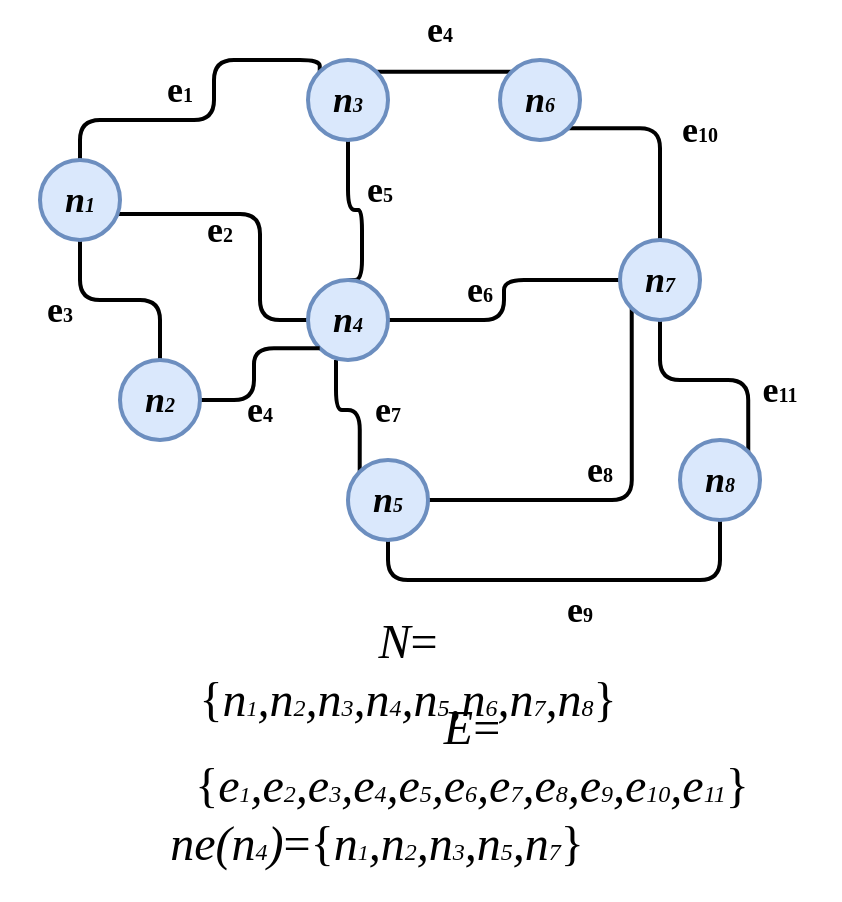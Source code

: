<mxfile version="16.6.4" type="github">
  <diagram id="aoGTGHRqVcA7QcBlC3mC" name="Page-1">
    <mxGraphModel dx="782" dy="459" grid="1" gridSize="10" guides="1" tooltips="1" connect="1" arrows="1" fold="1" page="1" pageScale="1" pageWidth="827" pageHeight="1169" math="0" shadow="0">
      <root>
        <mxCell id="0" />
        <mxCell id="1" parent="0" />
        <mxCell id="DFD6Od2kpISgR3rO5dm4-13" style="edgeStyle=orthogonalEdgeStyle;rounded=1;orthogonalLoop=1;jettySize=auto;html=1;entryX=0;entryY=0.5;entryDx=0;entryDy=0;fontSize=6;strokeColor=#000000;strokeWidth=2;endArrow=none;endFill=0;exitX=0.975;exitY=0.675;exitDx=0;exitDy=0;exitPerimeter=0;fontFamily=Times New Roman;fontStyle=2" edge="1" parent="1" source="DFD6Od2kpISgR3rO5dm4-1" target="DFD6Od2kpISgR3rO5dm4-6">
          <mxGeometry relative="1" as="geometry">
            <mxPoint x="350" y="230" as="sourcePoint" />
            <Array as="points">
              <mxPoint x="370" y="267" />
              <mxPoint x="370" y="320" />
            </Array>
          </mxGeometry>
        </mxCell>
        <mxCell id="DFD6Od2kpISgR3rO5dm4-15" style="edgeStyle=orthogonalEdgeStyle;rounded=1;orthogonalLoop=1;jettySize=auto;html=1;exitX=0.5;exitY=1;exitDx=0;exitDy=0;fontSize=6;endArrow=none;endFill=0;strokeColor=#000000;strokeWidth=2;fontFamily=Times New Roman;fontStyle=2" edge="1" parent="1" source="DFD6Od2kpISgR3rO5dm4-1" target="DFD6Od2kpISgR3rO5dm4-8">
          <mxGeometry relative="1" as="geometry" />
        </mxCell>
        <mxCell id="DFD6Od2kpISgR3rO5dm4-17" style="edgeStyle=orthogonalEdgeStyle;rounded=1;orthogonalLoop=1;jettySize=auto;html=1;exitX=0.5;exitY=0;exitDx=0;exitDy=0;entryX=0;entryY=0;entryDx=0;entryDy=0;fontSize=6;endArrow=none;endFill=0;strokeColor=#000000;strokeWidth=2;fontFamily=Times New Roman;fontStyle=2" edge="1" parent="1" source="DFD6Od2kpISgR3rO5dm4-1" target="DFD6Od2kpISgR3rO5dm4-5">
          <mxGeometry relative="1" as="geometry">
            <Array as="points">
              <mxPoint x="280" y="220" />
              <mxPoint x="347" y="220" />
              <mxPoint x="347" y="190" />
              <mxPoint x="400" y="190" />
            </Array>
          </mxGeometry>
        </mxCell>
        <mxCell id="DFD6Od2kpISgR3rO5dm4-1" value="&lt;font&gt;&lt;b&gt;&lt;font style=&quot;font-size: 18px&quot;&gt;n&lt;font style=&quot;font-size: 10px&quot;&gt;1&lt;/font&gt;&lt;/font&gt;&lt;/b&gt;&lt;/font&gt;" style="ellipse;whiteSpace=wrap;html=1;aspect=fixed;fontSize=6;strokeColor=#6c8ebf;strokeWidth=2;fillColor=#dae8fc;fontFamily=Times New Roman;fontStyle=2" vertex="1" parent="1">
          <mxGeometry x="260" y="240" width="40" height="40" as="geometry" />
        </mxCell>
        <mxCell id="DFD6Od2kpISgR3rO5dm4-20" style="edgeStyle=orthogonalEdgeStyle;rounded=1;orthogonalLoop=1;jettySize=auto;html=1;exitX=0;exitY=0;exitDx=0;exitDy=0;entryX=0.35;entryY=1;entryDx=0;entryDy=0;entryPerimeter=0;fontSize=6;endArrow=none;endFill=0;strokeColor=#000000;strokeWidth=2;fontFamily=Times New Roman;fontStyle=2" edge="1" parent="1" source="DFD6Od2kpISgR3rO5dm4-4" target="DFD6Od2kpISgR3rO5dm4-6">
          <mxGeometry relative="1" as="geometry" />
        </mxCell>
        <mxCell id="DFD6Od2kpISgR3rO5dm4-23" style="edgeStyle=orthogonalEdgeStyle;rounded=1;orthogonalLoop=1;jettySize=auto;html=1;exitX=1;exitY=0.5;exitDx=0;exitDy=0;entryX=0;entryY=1;entryDx=0;entryDy=0;fontSize=6;endArrow=none;endFill=0;strokeColor=#000000;strokeWidth=2;fontFamily=Times New Roman;fontStyle=2" edge="1" parent="1" source="DFD6Od2kpISgR3rO5dm4-4" target="DFD6Od2kpISgR3rO5dm4-9">
          <mxGeometry relative="1" as="geometry" />
        </mxCell>
        <mxCell id="DFD6Od2kpISgR3rO5dm4-25" style="edgeStyle=orthogonalEdgeStyle;rounded=1;orthogonalLoop=1;jettySize=auto;html=1;exitX=0.5;exitY=1;exitDx=0;exitDy=0;entryX=0.5;entryY=1;entryDx=0;entryDy=0;fontSize=6;endArrow=none;endFill=0;strokeColor=#000000;strokeWidth=2;fontFamily=Times New Roman;fontStyle=2" edge="1" parent="1" source="DFD6Od2kpISgR3rO5dm4-4" target="DFD6Od2kpISgR3rO5dm4-10">
          <mxGeometry relative="1" as="geometry" />
        </mxCell>
        <mxCell id="DFD6Od2kpISgR3rO5dm4-4" value="&lt;b&gt;&lt;font style=&quot;font-size: 18px&quot;&gt;n&lt;font style=&quot;font-size: 10px&quot;&gt;5&lt;/font&gt;&lt;/font&gt;&lt;/b&gt;" style="ellipse;whiteSpace=wrap;html=1;aspect=fixed;fontSize=6;strokeColor=#6c8ebf;strokeWidth=2;fillColor=#dae8fc;fontFamily=Times New Roman;fontStyle=2" vertex="1" parent="1">
          <mxGeometry x="414" y="390" width="40" height="40" as="geometry" />
        </mxCell>
        <mxCell id="DFD6Od2kpISgR3rO5dm4-18" style="edgeStyle=orthogonalEdgeStyle;rounded=1;orthogonalLoop=1;jettySize=auto;html=1;exitX=0.5;exitY=1;exitDx=0;exitDy=0;entryX=0.5;entryY=0;entryDx=0;entryDy=0;fontSize=6;endArrow=none;endFill=0;strokeColor=#000000;strokeWidth=2;fontFamily=Times New Roman;fontStyle=2" edge="1" parent="1" source="DFD6Od2kpISgR3rO5dm4-5" target="DFD6Od2kpISgR3rO5dm4-6">
          <mxGeometry relative="1" as="geometry">
            <Array as="points">
              <mxPoint x="414" y="265" />
              <mxPoint x="421" y="265" />
              <mxPoint x="421" y="300" />
            </Array>
          </mxGeometry>
        </mxCell>
        <mxCell id="DFD6Od2kpISgR3rO5dm4-19" style="edgeStyle=orthogonalEdgeStyle;rounded=1;orthogonalLoop=1;jettySize=auto;html=1;exitX=1;exitY=0;exitDx=0;exitDy=0;entryX=0;entryY=0;entryDx=0;entryDy=0;fontSize=6;endArrow=none;endFill=0;strokeColor=#000000;strokeWidth=2;fontFamily=Times New Roman;fontStyle=2" edge="1" parent="1" source="DFD6Od2kpISgR3rO5dm4-5" target="DFD6Od2kpISgR3rO5dm4-7">
          <mxGeometry relative="1" as="geometry" />
        </mxCell>
        <mxCell id="DFD6Od2kpISgR3rO5dm4-5" value="&lt;b&gt;&lt;font style=&quot;font-size: 18px&quot;&gt;n&lt;font style=&quot;font-size: 10px&quot;&gt;3&lt;/font&gt;&lt;/font&gt;&lt;/b&gt;" style="ellipse;whiteSpace=wrap;html=1;aspect=fixed;fontSize=6;strokeColor=#6c8ebf;strokeWidth=2;fillColor=#dae8fc;fontFamily=Times New Roman;fontStyle=2" vertex="1" parent="1">
          <mxGeometry x="394" y="190" width="40" height="40" as="geometry" />
        </mxCell>
        <mxCell id="DFD6Od2kpISgR3rO5dm4-21" style="edgeStyle=orthogonalEdgeStyle;rounded=1;orthogonalLoop=1;jettySize=auto;html=1;exitX=1;exitY=0.5;exitDx=0;exitDy=0;entryX=0;entryY=0.5;entryDx=0;entryDy=0;fontSize=6;endArrow=none;endFill=0;strokeColor=#000000;strokeWidth=2;fontFamily=Times New Roman;fontStyle=2" edge="1" parent="1" source="DFD6Od2kpISgR3rO5dm4-6" target="DFD6Od2kpISgR3rO5dm4-9">
          <mxGeometry relative="1" as="geometry" />
        </mxCell>
        <mxCell id="DFD6Od2kpISgR3rO5dm4-6" value="&lt;b&gt;&lt;font style=&quot;font-size: 18px&quot;&gt;n&lt;font style=&quot;font-size: 10px&quot;&gt;4&lt;/font&gt;&lt;/font&gt;&lt;/b&gt;" style="ellipse;whiteSpace=wrap;html=1;aspect=fixed;fontSize=6;strokeColor=#6c8ebf;strokeWidth=2;fillColor=#dae8fc;fontFamily=Times New Roman;fontStyle=2" vertex="1" parent="1">
          <mxGeometry x="394" y="300" width="40" height="40" as="geometry" />
        </mxCell>
        <mxCell id="DFD6Od2kpISgR3rO5dm4-22" style="edgeStyle=orthogonalEdgeStyle;rounded=1;orthogonalLoop=1;jettySize=auto;html=1;exitX=1;exitY=1;exitDx=0;exitDy=0;entryX=0.5;entryY=0;entryDx=0;entryDy=0;fontSize=6;endArrow=none;endFill=0;strokeColor=#000000;strokeWidth=2;fontFamily=Times New Roman;fontStyle=2" edge="1" parent="1" source="DFD6Od2kpISgR3rO5dm4-7" target="DFD6Od2kpISgR3rO5dm4-9">
          <mxGeometry relative="1" as="geometry" />
        </mxCell>
        <mxCell id="DFD6Od2kpISgR3rO5dm4-7" value="&lt;b&gt;&lt;font style=&quot;font-size: 18px&quot;&gt;n&lt;font style=&quot;font-size: 10px&quot;&gt;6&lt;/font&gt;&lt;/font&gt;&lt;/b&gt;" style="ellipse;whiteSpace=wrap;html=1;aspect=fixed;fontSize=6;strokeColor=#6c8ebf;strokeWidth=2;fillColor=#dae8fc;fontFamily=Times New Roman;fontStyle=2" vertex="1" parent="1">
          <mxGeometry x="490" y="190" width="40" height="40" as="geometry" />
        </mxCell>
        <mxCell id="DFD6Od2kpISgR3rO5dm4-16" style="edgeStyle=orthogonalEdgeStyle;rounded=1;orthogonalLoop=1;jettySize=auto;html=1;exitX=1;exitY=0.5;exitDx=0;exitDy=0;entryX=0;entryY=1;entryDx=0;entryDy=0;fontSize=6;endArrow=none;endFill=0;strokeColor=#000000;strokeWidth=2;fontFamily=Times New Roman;fontStyle=2" edge="1" parent="1" source="DFD6Od2kpISgR3rO5dm4-8" target="DFD6Od2kpISgR3rO5dm4-6">
          <mxGeometry relative="1" as="geometry" />
        </mxCell>
        <mxCell id="DFD6Od2kpISgR3rO5dm4-8" value="&lt;b&gt;&lt;font style=&quot;font-size: 18px&quot;&gt;n&lt;font style=&quot;font-size: 10px&quot;&gt;2&lt;/font&gt;&lt;/font&gt;&lt;/b&gt;" style="ellipse;whiteSpace=wrap;html=1;aspect=fixed;fontSize=6;strokeColor=#6c8ebf;strokeWidth=2;fillColor=#dae8fc;fontFamily=Times New Roman;fontStyle=2" vertex="1" parent="1">
          <mxGeometry x="300" y="340" width="40" height="40" as="geometry" />
        </mxCell>
        <mxCell id="DFD6Od2kpISgR3rO5dm4-24" style="edgeStyle=orthogonalEdgeStyle;rounded=1;orthogonalLoop=1;jettySize=auto;html=1;exitX=0.5;exitY=1;exitDx=0;exitDy=0;entryX=1;entryY=0;entryDx=0;entryDy=0;fontSize=6;endArrow=none;endFill=0;strokeColor=#000000;strokeWidth=2;fontFamily=Times New Roman;fontStyle=2" edge="1" parent="1" source="DFD6Od2kpISgR3rO5dm4-9" target="DFD6Od2kpISgR3rO5dm4-10">
          <mxGeometry relative="1" as="geometry" />
        </mxCell>
        <mxCell id="DFD6Od2kpISgR3rO5dm4-9" value="&lt;b&gt;&lt;font style=&quot;font-size: 18px&quot;&gt;n&lt;font style=&quot;font-size: 10px&quot;&gt;7&lt;/font&gt;&lt;/font&gt;&lt;/b&gt;" style="ellipse;whiteSpace=wrap;html=1;aspect=fixed;fontSize=6;strokeColor=#6c8ebf;strokeWidth=2;fillColor=#dae8fc;fontFamily=Times New Roman;fontStyle=2" vertex="1" parent="1">
          <mxGeometry x="550" y="280" width="40" height="40" as="geometry" />
        </mxCell>
        <mxCell id="DFD6Od2kpISgR3rO5dm4-10" value="&lt;b&gt;&lt;font style=&quot;font-size: 18px&quot;&gt;n&lt;font style=&quot;font-size: 10px&quot;&gt;8&lt;/font&gt;&lt;/font&gt;&lt;/b&gt;" style="ellipse;whiteSpace=wrap;html=1;aspect=fixed;fontSize=6;strokeColor=#6c8ebf;strokeWidth=2;fillColor=#dae8fc;fontFamily=Times New Roman;fontStyle=2" vertex="1" parent="1">
          <mxGeometry x="580" y="380" width="40" height="40" as="geometry" />
        </mxCell>
        <mxCell id="DFD6Od2kpISgR3rO5dm4-26" value="&lt;font style=&quot;font-size: 24px&quot; face=&quot;Times New Roman&quot;&gt;&lt;i&gt;N&lt;/i&gt;={&lt;i&gt;n&lt;font style=&quot;font-size: 11px&quot;&gt;1&lt;/font&gt;,n&lt;font style=&quot;font-size: 12px&quot;&gt;2&lt;/font&gt;,n&lt;font style=&quot;font-size: 12px&quot;&gt;3&lt;/font&gt;,n&lt;font style=&quot;font-size: 12px&quot;&gt;4&lt;/font&gt;,n&lt;font style=&quot;font-size: 12px&quot;&gt;5&lt;/font&gt;,n&lt;font style=&quot;font-size: 12px&quot;&gt;6&lt;/font&gt;,n&lt;font style=&quot;font-size: 12px&quot;&gt;7&lt;/font&gt;,n&lt;font style=&quot;font-size: 12px&quot; size=&quot;3&quot;&gt;8&lt;/font&gt;&lt;/i&gt;}&lt;/font&gt;" style="text;html=1;strokeColor=none;fillColor=none;align=center;verticalAlign=middle;whiteSpace=wrap;rounded=0;fontSize=10;" vertex="1" parent="1">
          <mxGeometry x="414" y="480" width="60" height="30" as="geometry" />
        </mxCell>
        <mxCell id="DFD6Od2kpISgR3rO5dm4-30" value="&lt;font style=&quot;font-size: 18px&quot; face=&quot;Times New Roman&quot;&gt;&lt;b&gt;&lt;font style=&quot;font-size: 18px&quot;&gt;e&lt;font style=&quot;font-size: 10px&quot;&gt;2&lt;/font&gt;&lt;/font&gt;&lt;/b&gt;&lt;/font&gt;" style="text;html=1;strokeColor=none;fillColor=none;align=center;verticalAlign=middle;whiteSpace=wrap;rounded=0;fontFamily=Times New Roman;fontSize=12;" vertex="1" parent="1">
          <mxGeometry x="320" y="260" width="60" height="30" as="geometry" />
        </mxCell>
        <mxCell id="DFD6Od2kpISgR3rO5dm4-31" value="&lt;font style=&quot;font-size: 18px&quot; face=&quot;Times New Roman&quot;&gt;&lt;b&gt;&lt;font style=&quot;font-size: 18px&quot;&gt;e&lt;font style=&quot;font-size: 10px&quot;&gt;4&lt;/font&gt;&lt;/font&gt;&lt;/b&gt;&lt;/font&gt;" style="text;html=1;strokeColor=none;fillColor=none;align=center;verticalAlign=middle;whiteSpace=wrap;rounded=0;fontFamily=Times New Roman;fontSize=12;" vertex="1" parent="1">
          <mxGeometry x="430" y="160" width="60" height="30" as="geometry" />
        </mxCell>
        <mxCell id="DFD6Od2kpISgR3rO5dm4-32" value="&lt;font style=&quot;font-size: 18px&quot; face=&quot;Times New Roman&quot;&gt;&lt;b&gt;&lt;font style=&quot;font-size: 18px&quot;&gt;e&lt;font style=&quot;font-size: 10px&quot;&gt;10&lt;/font&gt;&lt;/font&gt;&lt;/b&gt;&lt;/font&gt;" style="text;html=1;strokeColor=none;fillColor=none;align=center;verticalAlign=middle;whiteSpace=wrap;rounded=0;fontFamily=Times New Roman;fontSize=12;" vertex="1" parent="1">
          <mxGeometry x="560" y="210" width="60" height="30" as="geometry" />
        </mxCell>
        <mxCell id="DFD6Od2kpISgR3rO5dm4-33" value="&lt;font style=&quot;font-size: 18px&quot; face=&quot;Times New Roman&quot;&gt;&lt;b&gt;&lt;font style=&quot;font-size: 18px&quot;&gt;e&lt;font style=&quot;font-size: 10px&quot;&gt;1&lt;/font&gt;&lt;/font&gt;&lt;/b&gt;&lt;/font&gt;" style="text;html=1;strokeColor=none;fillColor=none;align=center;verticalAlign=middle;whiteSpace=wrap;rounded=0;fontFamily=Times New Roman;fontSize=12;" vertex="1" parent="1">
          <mxGeometry x="300" y="190" width="60" height="30" as="geometry" />
        </mxCell>
        <mxCell id="DFD6Od2kpISgR3rO5dm4-34" value="&lt;font style=&quot;font-size: 18px&quot; face=&quot;Times New Roman&quot;&gt;&lt;b&gt;&lt;font style=&quot;font-size: 18px&quot;&gt;e&lt;font style=&quot;font-size: 10px&quot;&gt;4&lt;/font&gt;&lt;/font&gt;&lt;/b&gt;&lt;/font&gt;" style="text;html=1;strokeColor=none;fillColor=none;align=center;verticalAlign=middle;whiteSpace=wrap;rounded=0;fontFamily=Times New Roman;fontSize=12;" vertex="1" parent="1">
          <mxGeometry x="340" y="350" width="60" height="30" as="geometry" />
        </mxCell>
        <mxCell id="DFD6Od2kpISgR3rO5dm4-36" value="&lt;font style=&quot;font-size: 18px&quot; face=&quot;Times New Roman&quot;&gt;&lt;b&gt;&lt;font style=&quot;font-size: 18px&quot;&gt;e&lt;font style=&quot;font-size: 10px&quot;&gt;3&lt;/font&gt;&lt;/font&gt;&lt;/b&gt;&lt;/font&gt;" style="text;html=1;strokeColor=none;fillColor=none;align=center;verticalAlign=middle;whiteSpace=wrap;rounded=0;fontFamily=Times New Roman;fontSize=12;" vertex="1" parent="1">
          <mxGeometry x="240" y="300" width="60" height="30" as="geometry" />
        </mxCell>
        <mxCell id="DFD6Od2kpISgR3rO5dm4-41" value="&lt;font style=&quot;font-size: 18px&quot; face=&quot;Times New Roman&quot;&gt;&lt;b&gt;&lt;font style=&quot;font-size: 18px&quot;&gt;e&lt;font style=&quot;font-size: 10px&quot;&gt;7&lt;/font&gt;&lt;/font&gt;&lt;/b&gt;&lt;/font&gt;" style="text;html=1;strokeColor=none;fillColor=none;align=center;verticalAlign=middle;whiteSpace=wrap;rounded=0;fontFamily=Times New Roman;fontSize=12;" vertex="1" parent="1">
          <mxGeometry x="404" y="350" width="60" height="30" as="geometry" />
        </mxCell>
        <mxCell id="DFD6Od2kpISgR3rO5dm4-42" value="&lt;font style=&quot;font-size: 18px&quot; face=&quot;Times New Roman&quot;&gt;&lt;b&gt;&lt;font style=&quot;font-size: 18px&quot;&gt;e&lt;font style=&quot;font-size: 10px&quot;&gt;6&lt;/font&gt;&lt;/font&gt;&lt;/b&gt;&lt;/font&gt;" style="text;html=1;strokeColor=none;fillColor=none;align=center;verticalAlign=middle;whiteSpace=wrap;rounded=0;fontFamily=Times New Roman;fontSize=12;" vertex="1" parent="1">
          <mxGeometry x="450" y="290" width="60" height="30" as="geometry" />
        </mxCell>
        <mxCell id="DFD6Od2kpISgR3rO5dm4-43" value="&lt;font style=&quot;font-size: 18px&quot; face=&quot;Times New Roman&quot;&gt;&lt;b&gt;&lt;font style=&quot;font-size: 18px&quot;&gt;e&lt;font style=&quot;font-size: 10px&quot;&gt;5&lt;/font&gt;&lt;/font&gt;&lt;/b&gt;&lt;/font&gt;" style="text;html=1;strokeColor=none;fillColor=none;align=center;verticalAlign=middle;whiteSpace=wrap;rounded=0;fontFamily=Times New Roman;fontSize=12;" vertex="1" parent="1">
          <mxGeometry x="400" y="240" width="60" height="30" as="geometry" />
        </mxCell>
        <mxCell id="DFD6Od2kpISgR3rO5dm4-44" value="&lt;font style=&quot;font-size: 18px&quot; face=&quot;Times New Roman&quot;&gt;&lt;b&gt;&lt;font style=&quot;font-size: 18px&quot;&gt;e&lt;font style=&quot;font-size: 10px&quot;&gt;8&lt;/font&gt;&lt;/font&gt;&lt;/b&gt;&lt;/font&gt;" style="text;html=1;strokeColor=none;fillColor=none;align=center;verticalAlign=middle;whiteSpace=wrap;rounded=0;fontFamily=Times New Roman;fontSize=12;" vertex="1" parent="1">
          <mxGeometry x="510" y="380" width="60" height="30" as="geometry" />
        </mxCell>
        <mxCell id="DFD6Od2kpISgR3rO5dm4-45" value="&lt;font style=&quot;font-size: 18px&quot; face=&quot;Times New Roman&quot;&gt;&lt;b&gt;&lt;font style=&quot;font-size: 18px&quot;&gt;e&lt;font style=&quot;font-size: 10px&quot;&gt;9&lt;/font&gt;&lt;/font&gt;&lt;/b&gt;&lt;/font&gt;" style="text;html=1;strokeColor=none;fillColor=none;align=center;verticalAlign=middle;whiteSpace=wrap;rounded=0;fontFamily=Times New Roman;fontSize=12;" vertex="1" parent="1">
          <mxGeometry x="500" y="450" width="60" height="30" as="geometry" />
        </mxCell>
        <mxCell id="DFD6Od2kpISgR3rO5dm4-46" value="&lt;font style=&quot;font-size: 18px&quot; face=&quot;Times New Roman&quot;&gt;&lt;b&gt;&lt;font style=&quot;font-size: 18px&quot;&gt;e&lt;font style=&quot;font-size: 10px&quot;&gt;11&lt;/font&gt;&lt;/font&gt;&lt;/b&gt;&lt;/font&gt;" style="text;html=1;strokeColor=none;fillColor=none;align=center;verticalAlign=middle;whiteSpace=wrap;rounded=0;fontFamily=Times New Roman;fontSize=12;" vertex="1" parent="1">
          <mxGeometry x="600" y="340" width="60" height="30" as="geometry" />
        </mxCell>
        <mxCell id="DFD6Od2kpISgR3rO5dm4-47" value="&lt;font style=&quot;font-size: 24px&quot; face=&quot;Times New Roman&quot;&gt;&lt;i&gt;E&lt;/i&gt;={&lt;i&gt;e&lt;font style=&quot;font-size: 11px&quot;&gt;1&lt;/font&gt;,e&lt;font style=&quot;font-size: 12px&quot;&gt;2&lt;/font&gt;,e&lt;font style=&quot;font-size: 12px&quot;&gt;3&lt;/font&gt;,e&lt;font style=&quot;font-size: 12px&quot;&gt;4&lt;/font&gt;,e&lt;font style=&quot;font-size: 12px&quot;&gt;5&lt;/font&gt;,e&lt;font style=&quot;font-size: 12px&quot;&gt;6&lt;/font&gt;,e&lt;font style=&quot;font-size: 12px&quot;&gt;7&lt;/font&gt;,e&lt;font style=&quot;font-size: 12px&quot; size=&quot;3&quot;&gt;8&lt;/font&gt;&lt;/i&gt;&lt;/font&gt;&lt;font style=&quot;font-size: 24px&quot; face=&quot;Times New Roman&quot;&gt;&lt;i&gt;&lt;font style=&quot;font-size: 12px&quot; size=&quot;3&quot;&gt;&lt;font style=&quot;font-size: 24px&quot; face=&quot;Times New Roman&quot;&gt;&lt;i&gt;,e&lt;font style=&quot;font-size: 12px&quot; size=&quot;3&quot;&gt;9&lt;/font&gt;&lt;/i&gt;&lt;/font&gt;&lt;/font&gt;&lt;/i&gt;&lt;/font&gt;&lt;font style=&quot;font-size: 24px&quot; face=&quot;Times New Roman&quot;&gt;&lt;i&gt;&lt;font style=&quot;font-size: 12px&quot; size=&quot;3&quot;&gt;&lt;font style=&quot;font-size: 24px&quot; face=&quot;Times New Roman&quot;&gt;&lt;i&gt;&lt;font style=&quot;font-size: 12px&quot; size=&quot;3&quot;&gt;&lt;font style=&quot;font-size: 24px&quot; face=&quot;Times New Roman&quot;&gt;&lt;i&gt;,e&lt;font style=&quot;font-size: 12px&quot; size=&quot;3&quot;&gt;10&lt;/font&gt;&lt;/i&gt;&lt;/font&gt;&lt;/font&gt;&lt;/i&gt;&lt;/font&gt;&lt;/font&gt;&lt;/i&gt;&lt;/font&gt;&lt;font style=&quot;font-size: 24px&quot; face=&quot;Times New Roman&quot;&gt;&lt;i&gt;&lt;font style=&quot;font-size: 12px&quot; size=&quot;3&quot;&gt;&lt;font style=&quot;font-size: 24px&quot; face=&quot;Times New Roman&quot;&gt;&lt;i&gt;&lt;font style=&quot;font-size: 12px&quot; size=&quot;3&quot;&gt;&lt;font style=&quot;font-size: 24px&quot; face=&quot;Times New Roman&quot;&gt;&lt;i&gt;&lt;font style=&quot;font-size: 12px&quot; size=&quot;3&quot;&gt;&lt;font style=&quot;font-size: 24px&quot; face=&quot;Times New Roman&quot;&gt;&lt;i&gt;,e&lt;font style=&quot;font-size: 12px&quot; size=&quot;3&quot;&gt;11&lt;/font&gt;&lt;/i&gt;&lt;/font&gt;&lt;/font&gt;&lt;/i&gt;&lt;/font&gt;&lt;/font&gt;&lt;/i&gt;&lt;/font&gt;&lt;/font&gt;&lt;/i&gt;}&lt;/font&gt;" style="text;html=1;strokeColor=none;fillColor=none;align=center;verticalAlign=middle;whiteSpace=wrap;rounded=0;fontSize=10;" vertex="1" parent="1">
          <mxGeometry x="446" y="523" width="60" height="30" as="geometry" />
        </mxCell>
        <mxCell id="DFD6Od2kpISgR3rO5dm4-48" value="&lt;font style=&quot;font-size: 24px&quot; face=&quot;Times New Roman&quot;&gt;&lt;i&gt;ne(&lt;/i&gt;&lt;/font&gt;&lt;font style=&quot;font-size: 24px&quot; face=&quot;Times New Roman&quot;&gt;&lt;i&gt;&lt;font style=&quot;font-size: 24px&quot; face=&quot;Times New Roman&quot;&gt;&lt;i&gt;n&lt;font style=&quot;font-size: 12px&quot;&gt;4&lt;/font&gt;&lt;/i&gt;&lt;/font&gt;)&lt;/i&gt;={&lt;/font&gt;&lt;font style=&quot;font-size: 24px&quot; face=&quot;Times New Roman&quot;&gt;&lt;font style=&quot;font-size: 24px&quot; face=&quot;Times New Roman&quot;&gt;&lt;i&gt;n&lt;font style=&quot;font-size: 11px&quot;&gt;1&lt;/font&gt;,n&lt;font style=&quot;font-size: 12px&quot;&gt;2&lt;/font&gt;,n&lt;font style=&quot;font-size: 12px&quot;&gt;3&lt;/font&gt;,n&lt;font style=&quot;font-size: 12px&quot;&gt;5&lt;/font&gt;,n&lt;font style=&quot;font-size: 12px&quot;&gt;7&lt;/font&gt;&lt;/i&gt;&lt;/font&gt;}&lt;/font&gt;" style="text;html=1;strokeColor=none;fillColor=none;align=center;verticalAlign=middle;whiteSpace=wrap;rounded=0;fontSize=10;" vertex="1" parent="1">
          <mxGeometry x="259" y="553" width="339" height="57" as="geometry" />
        </mxCell>
      </root>
    </mxGraphModel>
  </diagram>
</mxfile>
